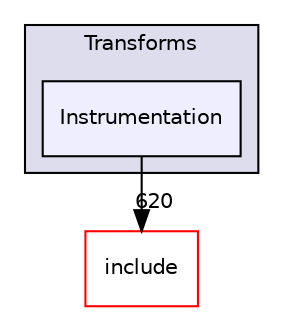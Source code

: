 digraph "lib/Transforms/Instrumentation" {
  bgcolor=transparent;
  compound=true
  node [ fontsize="10", fontname="Helvetica"];
  edge [ labelfontsize="10", labelfontname="Helvetica"];
  subgraph clusterdir_a72932e0778af28115095468f6286ff8 {
    graph [ bgcolor="#ddddee", pencolor="black", label="Transforms" fontname="Helvetica", fontsize="10", URL="dir_a72932e0778af28115095468f6286ff8.html"]
  dir_f844fca3b2393802daa002d01dc8623e [shape=box, label="Instrumentation", style="filled", fillcolor="#eeeeff", pencolor="black", URL="dir_f844fca3b2393802daa002d01dc8623e.html"];
  }
  dir_d44c64559bbebec7f509842c48db8b23 [shape=box label="include" color="red" URL="dir_d44c64559bbebec7f509842c48db8b23.html"];
  dir_f844fca3b2393802daa002d01dc8623e->dir_d44c64559bbebec7f509842c48db8b23 [headlabel="620", labeldistance=1.5 headhref="dir_000235_000001.html"];
}
